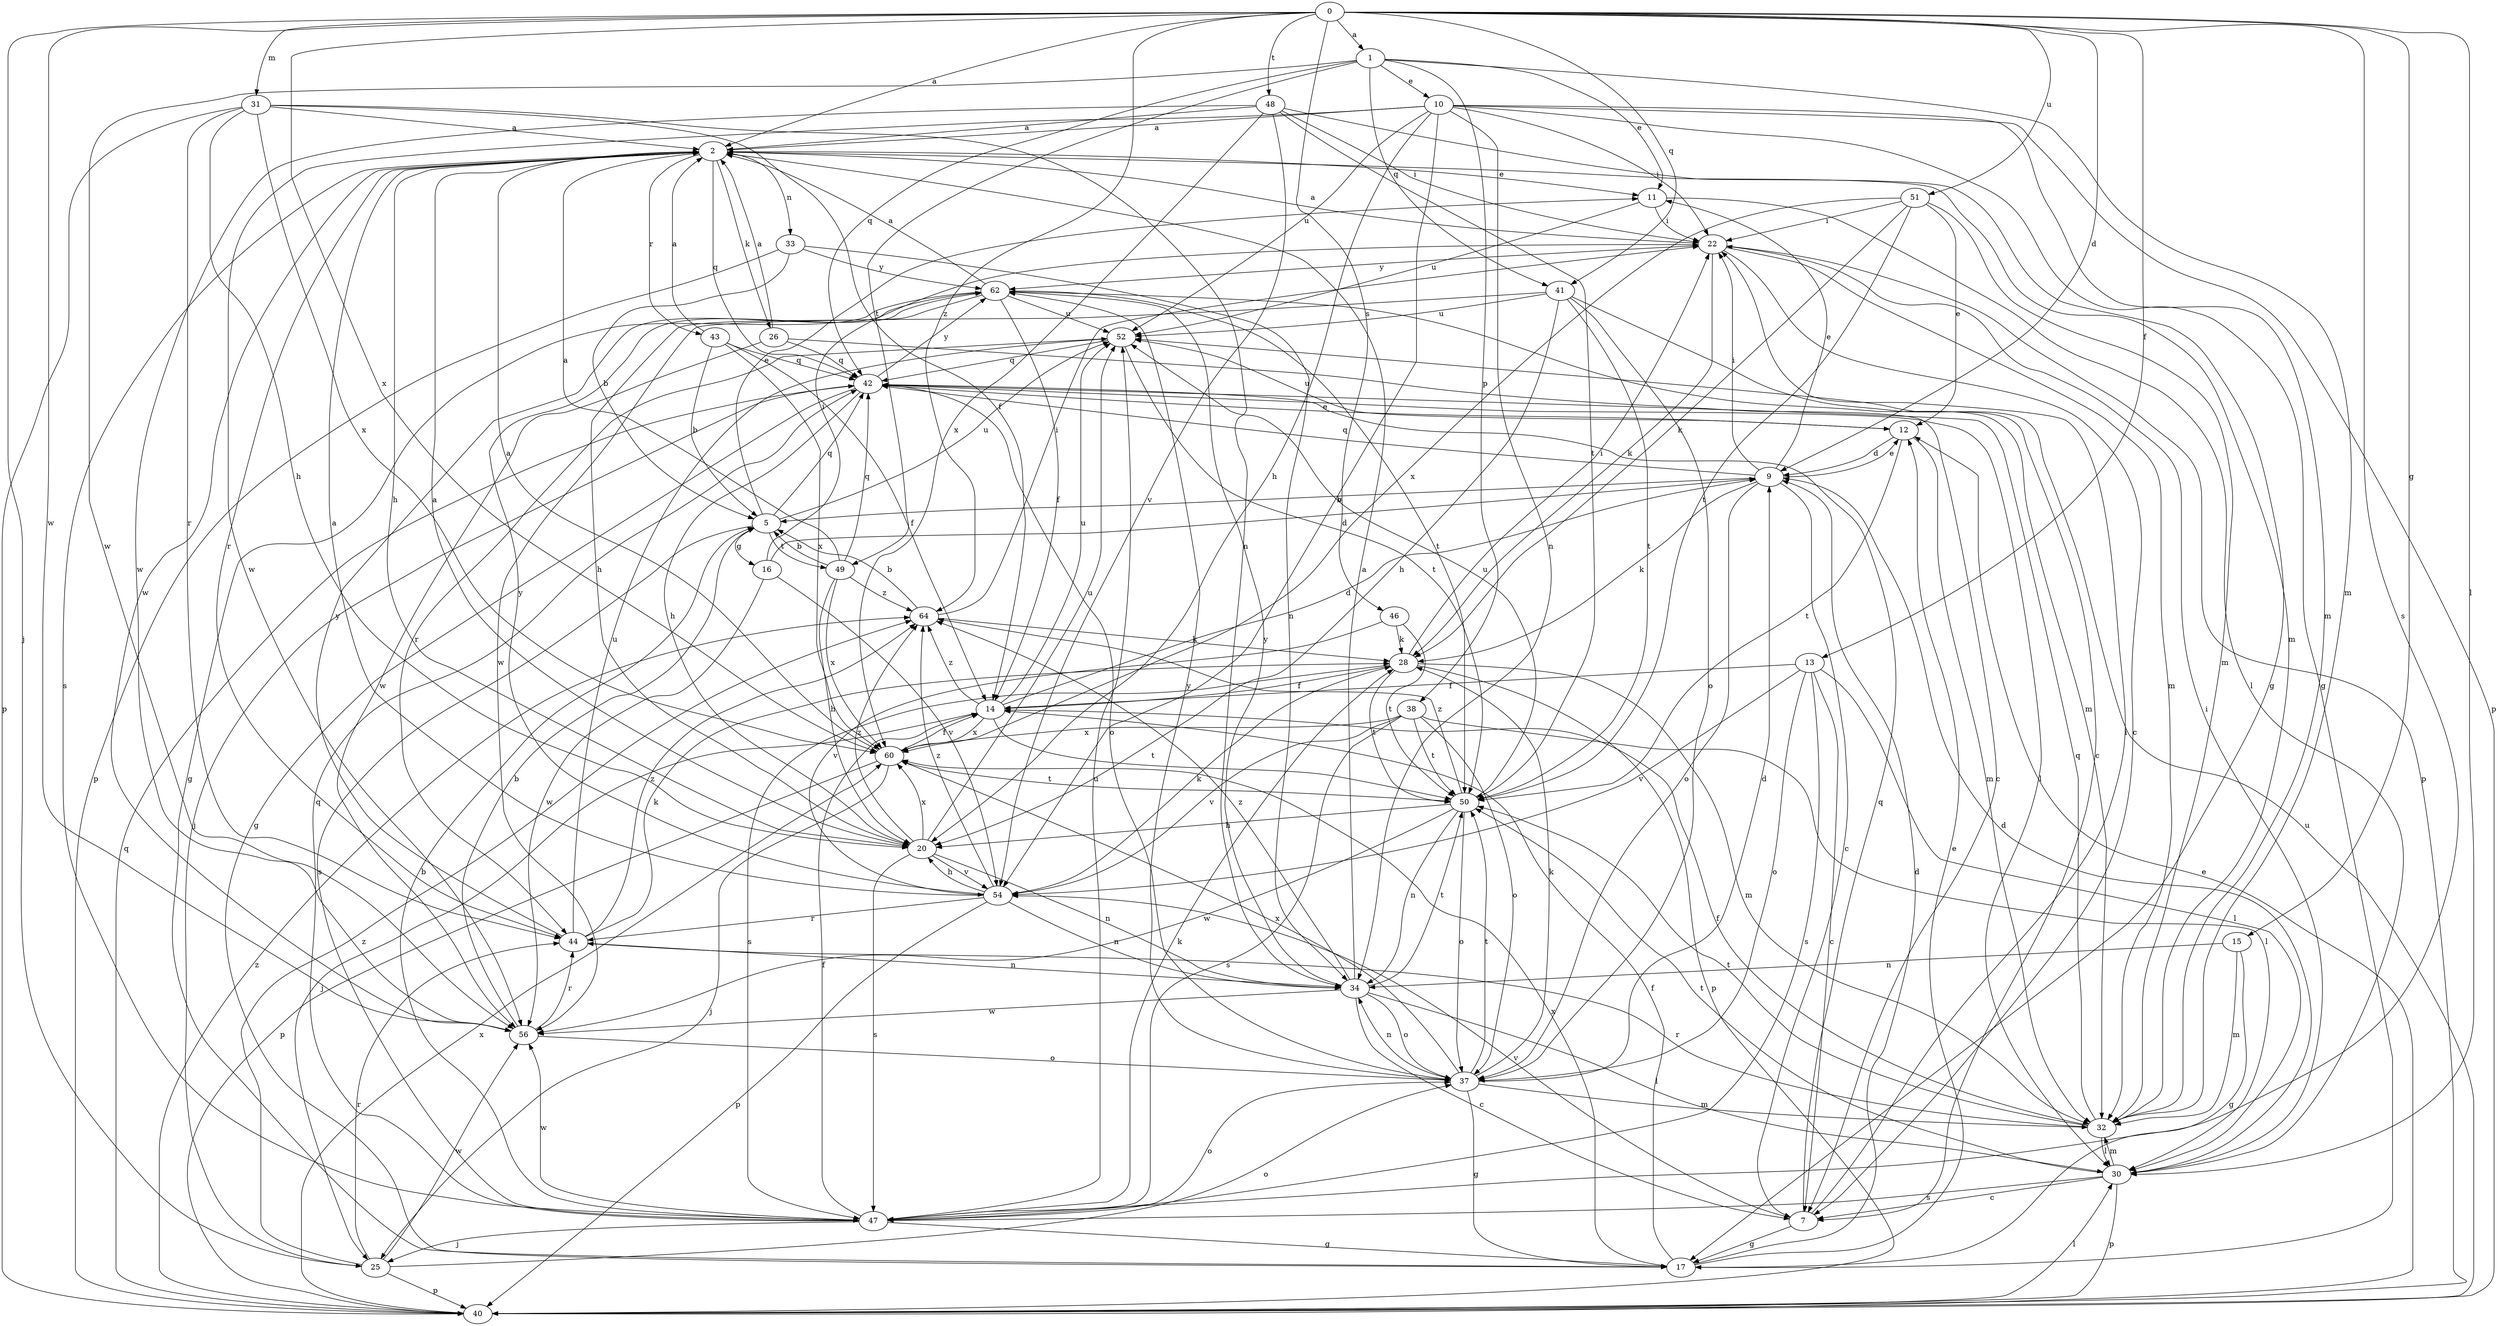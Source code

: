 strict digraph  {
0;
1;
2;
5;
7;
9;
10;
11;
12;
13;
14;
15;
16;
17;
20;
22;
25;
26;
28;
30;
31;
32;
33;
34;
37;
38;
40;
41;
42;
43;
44;
46;
47;
48;
49;
50;
51;
52;
54;
56;
60;
62;
64;
0 -> 1  [label=a];
0 -> 2  [label=a];
0 -> 9  [label=d];
0 -> 13  [label=f];
0 -> 15  [label=g];
0 -> 25  [label=j];
0 -> 30  [label=l];
0 -> 31  [label=m];
0 -> 41  [label=q];
0 -> 46  [label=s];
0 -> 47  [label=s];
0 -> 48  [label=t];
0 -> 51  [label=u];
0 -> 56  [label=w];
0 -> 60  [label=x];
0 -> 64  [label=z];
1 -> 10  [label=e];
1 -> 11  [label=e];
1 -> 32  [label=m];
1 -> 38  [label=p];
1 -> 41  [label=q];
1 -> 42  [label=q];
1 -> 49  [label=t];
1 -> 56  [label=w];
2 -> 11  [label=e];
2 -> 20  [label=h];
2 -> 26  [label=k];
2 -> 32  [label=m];
2 -> 33  [label=n];
2 -> 42  [label=q];
2 -> 43  [label=r];
2 -> 44  [label=r];
2 -> 47  [label=s];
2 -> 56  [label=w];
5 -> 11  [label=e];
5 -> 16  [label=g];
5 -> 42  [label=q];
5 -> 47  [label=s];
5 -> 49  [label=t];
5 -> 52  [label=u];
7 -> 17  [label=g];
7 -> 22  [label=i];
7 -> 42  [label=q];
7 -> 54  [label=v];
9 -> 5  [label=b];
9 -> 7  [label=c];
9 -> 11  [label=e];
9 -> 12  [label=e];
9 -> 22  [label=i];
9 -> 28  [label=k];
9 -> 37  [label=o];
9 -> 42  [label=q];
10 -> 2  [label=a];
10 -> 17  [label=g];
10 -> 20  [label=h];
10 -> 22  [label=i];
10 -> 32  [label=m];
10 -> 34  [label=n];
10 -> 40  [label=p];
10 -> 52  [label=u];
10 -> 54  [label=v];
10 -> 56  [label=w];
11 -> 22  [label=i];
11 -> 30  [label=l];
11 -> 52  [label=u];
12 -> 9  [label=d];
12 -> 32  [label=m];
12 -> 50  [label=t];
12 -> 52  [label=u];
13 -> 7  [label=c];
13 -> 14  [label=f];
13 -> 30  [label=l];
13 -> 37  [label=o];
13 -> 47  [label=s];
13 -> 54  [label=v];
14 -> 9  [label=d];
14 -> 25  [label=j];
14 -> 50  [label=t];
14 -> 52  [label=u];
14 -> 60  [label=x];
14 -> 64  [label=z];
15 -> 17  [label=g];
15 -> 32  [label=m];
15 -> 34  [label=n];
16 -> 9  [label=d];
16 -> 22  [label=i];
16 -> 54  [label=v];
16 -> 56  [label=w];
17 -> 9  [label=d];
17 -> 12  [label=e];
17 -> 14  [label=f];
17 -> 60  [label=x];
20 -> 2  [label=a];
20 -> 34  [label=n];
20 -> 47  [label=s];
20 -> 52  [label=u];
20 -> 54  [label=v];
20 -> 60  [label=x];
20 -> 64  [label=z];
22 -> 2  [label=a];
22 -> 7  [label=c];
22 -> 28  [label=k];
22 -> 32  [label=m];
22 -> 40  [label=p];
22 -> 62  [label=y];
25 -> 37  [label=o];
25 -> 40  [label=p];
25 -> 44  [label=r];
25 -> 56  [label=w];
25 -> 64  [label=z];
26 -> 2  [label=a];
26 -> 7  [label=c];
26 -> 42  [label=q];
26 -> 56  [label=w];
28 -> 14  [label=f];
28 -> 22  [label=i];
28 -> 32  [label=m];
28 -> 40  [label=p];
28 -> 47  [label=s];
28 -> 50  [label=t];
30 -> 7  [label=c];
30 -> 9  [label=d];
30 -> 22  [label=i];
30 -> 32  [label=m];
30 -> 40  [label=p];
30 -> 47  [label=s];
30 -> 50  [label=t];
31 -> 2  [label=a];
31 -> 14  [label=f];
31 -> 20  [label=h];
31 -> 34  [label=n];
31 -> 40  [label=p];
31 -> 44  [label=r];
31 -> 60  [label=x];
32 -> 14  [label=f];
32 -> 30  [label=l];
32 -> 42  [label=q];
32 -> 44  [label=r];
32 -> 50  [label=t];
33 -> 5  [label=b];
33 -> 34  [label=n];
33 -> 40  [label=p];
33 -> 62  [label=y];
34 -> 2  [label=a];
34 -> 7  [label=c];
34 -> 30  [label=l];
34 -> 37  [label=o];
34 -> 50  [label=t];
34 -> 56  [label=w];
34 -> 62  [label=y];
34 -> 64  [label=z];
37 -> 9  [label=d];
37 -> 17  [label=g];
37 -> 28  [label=k];
37 -> 32  [label=m];
37 -> 34  [label=n];
37 -> 50  [label=t];
37 -> 60  [label=x];
37 -> 62  [label=y];
38 -> 30  [label=l];
38 -> 37  [label=o];
38 -> 47  [label=s];
38 -> 50  [label=t];
38 -> 54  [label=v];
38 -> 60  [label=x];
40 -> 12  [label=e];
40 -> 30  [label=l];
40 -> 42  [label=q];
40 -> 52  [label=u];
40 -> 60  [label=x];
40 -> 64  [label=z];
41 -> 7  [label=c];
41 -> 20  [label=h];
41 -> 37  [label=o];
41 -> 50  [label=t];
41 -> 52  [label=u];
41 -> 56  [label=w];
42 -> 12  [label=e];
42 -> 17  [label=g];
42 -> 20  [label=h];
42 -> 25  [label=j];
42 -> 30  [label=l];
42 -> 37  [label=o];
42 -> 62  [label=y];
43 -> 2  [label=a];
43 -> 5  [label=b];
43 -> 14  [label=f];
43 -> 42  [label=q];
43 -> 60  [label=x];
44 -> 28  [label=k];
44 -> 34  [label=n];
44 -> 52  [label=u];
44 -> 62  [label=y];
44 -> 64  [label=z];
46 -> 28  [label=k];
46 -> 50  [label=t];
46 -> 54  [label=v];
47 -> 5  [label=b];
47 -> 14  [label=f];
47 -> 17  [label=g];
47 -> 25  [label=j];
47 -> 28  [label=k];
47 -> 37  [label=o];
47 -> 42  [label=q];
47 -> 52  [label=u];
47 -> 56  [label=w];
48 -> 2  [label=a];
48 -> 17  [label=g];
48 -> 22  [label=i];
48 -> 50  [label=t];
48 -> 54  [label=v];
48 -> 56  [label=w];
48 -> 60  [label=x];
49 -> 2  [label=a];
49 -> 5  [label=b];
49 -> 20  [label=h];
49 -> 42  [label=q];
49 -> 60  [label=x];
49 -> 64  [label=z];
50 -> 20  [label=h];
50 -> 34  [label=n];
50 -> 37  [label=o];
50 -> 52  [label=u];
50 -> 56  [label=w];
50 -> 64  [label=z];
51 -> 12  [label=e];
51 -> 22  [label=i];
51 -> 28  [label=k];
51 -> 32  [label=m];
51 -> 50  [label=t];
51 -> 60  [label=x];
52 -> 42  [label=q];
52 -> 44  [label=r];
52 -> 50  [label=t];
54 -> 2  [label=a];
54 -> 20  [label=h];
54 -> 28  [label=k];
54 -> 34  [label=n];
54 -> 40  [label=p];
54 -> 44  [label=r];
54 -> 62  [label=y];
54 -> 64  [label=z];
56 -> 5  [label=b];
56 -> 37  [label=o];
56 -> 44  [label=r];
60 -> 2  [label=a];
60 -> 14  [label=f];
60 -> 25  [label=j];
60 -> 40  [label=p];
60 -> 50  [label=t];
62 -> 2  [label=a];
62 -> 14  [label=f];
62 -> 17  [label=g];
62 -> 20  [label=h];
62 -> 32  [label=m];
62 -> 50  [label=t];
62 -> 52  [label=u];
64 -> 5  [label=b];
64 -> 22  [label=i];
64 -> 28  [label=k];
}
